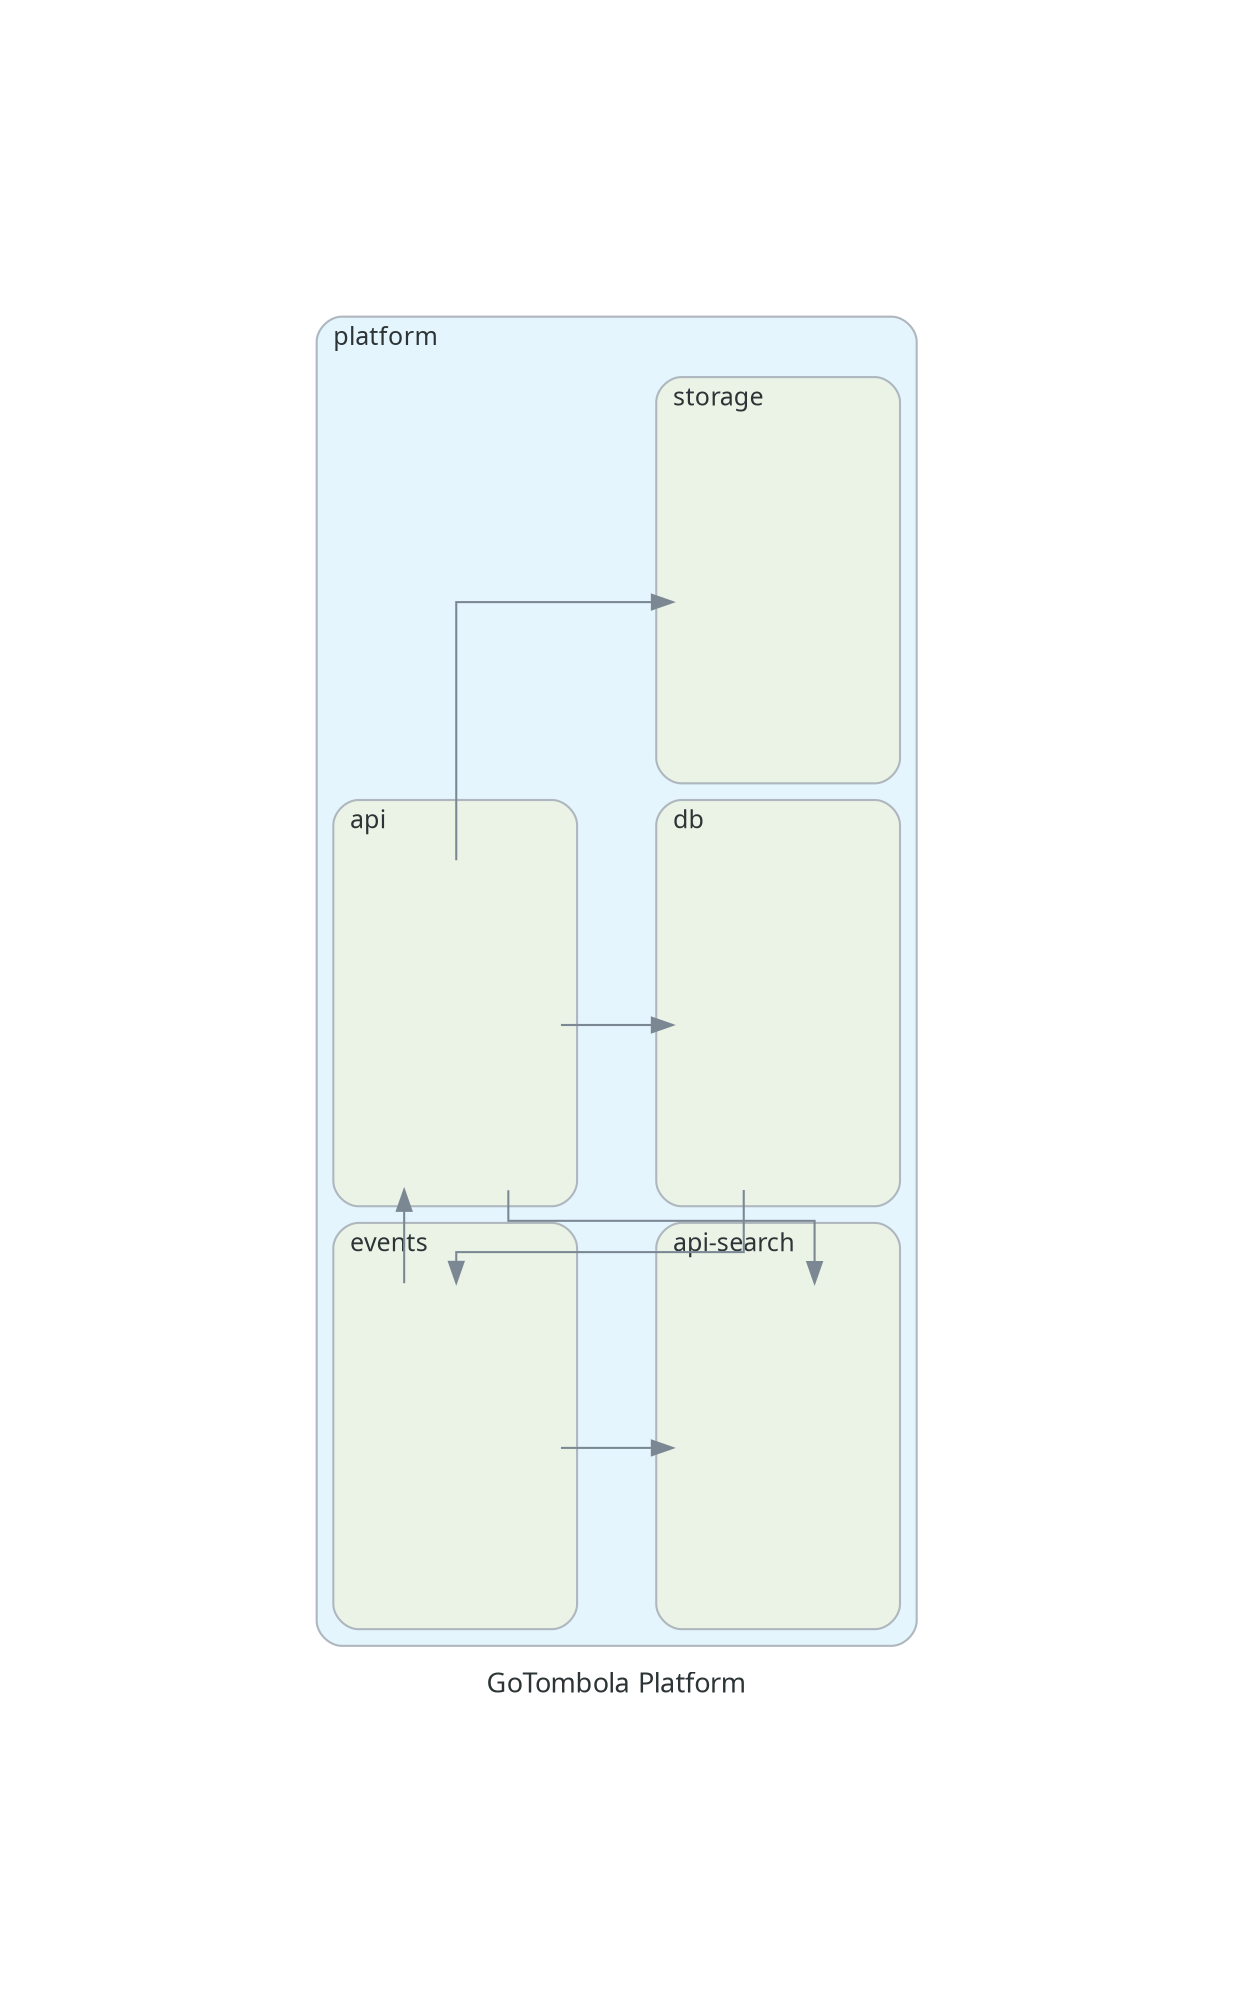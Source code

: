 digraph root {
	fontcolor="#2D3436";
	fontname="Sans-Serif";
	fontsize=13;
	label="GoTombola Platform";
	nodesep=0.6;
	pad=2;
	rankdir=LR;
	ranksep=0.75;
	splines=ortho;
	tcmaclel->cyhbrxti[ color="#7B8894", dir=forward, fontcolor="#2D3436", fontname="Sans-Serif", fontsize=13 ];
	spcoolig->owwawkok[ color="#7B8894", dir=forward, fontcolor="#2D3436", fontname="Sans-Serif", fontsize=13 ];
	tcmaclel->kfyytihm[ color="#7B8894", dir=forward, fontcolor="#2D3436", fontname="Sans-Serif", fontsize=13 ];
	kfyytihm->spcoolig[ color="#7B8894", dir=forward, fontcolor="#2D3436", fontname="Sans-Serif", fontsize=13 ];
	spcoolig->tcmaclel[ color="#7B8894", dir=forward, fontcolor="#2D3436", fontname="Sans-Serif", fontsize=13 ];
	tcmaclel->owwawkok[ color="#7B8894", dir=forward, fontcolor="#2D3436", fontname="Sans-Serif", fontsize=13 ];
	subgraph cluster_platform {
	bgcolor="#E5F5FD";
	fontcolor="#2D3436";
	fontname="Sans-Serif";
	fontsize=12;
	label=platform;
	labeljust=l;
	pencolor="#AEB6BE";
	shape=box;
	style=rounded;
	subgraph "clusterapi-search" {
	bgcolor="#EBF3E7";
	fontcolor="#2D3436";
	fontname="Sans-Serif";
	fontsize=12;
	label="api-search";
	labeljust=l;
	pencolor="#AEB6BE";
	shape=box;
	style=rounded;
	owwawkok [ fixedsize=true, fontcolor=white, fontname="Sans-Serif", fontsize=0, height=2.1999999999999997, image="assets/custom/aws-opensearch-cluster.png", imagescale=true, label=_, labelloc=none, shape=none, style=rounded, width=1.4 ];

}
;
	subgraph "clusterlambda-layers" {
	bgcolor="#EBF3E7";
	fontcolor="#2D3436";
	fontname="Sans-Serif";
	fontsize=12;
	label="lambda-layers";
	labeljust=l;
	pencolor="#AEB6BE";
	shape=box;
	style=rounded;

}
;
	subgraph clusterapi {
	bgcolor="#EBF3E7";
	fontcolor="#2D3436";
	fontname="Sans-Serif";
	fontsize=12;
	label=api;
	labeljust=l;
	pencolor="#AEB6BE";
	shape=box;
	style=rounded;
	tcmaclel [ fixedsize=true, fontcolor=white, fontname="Sans-Serif", fontsize=0, height=2.1999999999999997, image="assets/aws/compute/lambda.png", imagescale=true, label=_, labelloc=none, shape=none, style=rounded, width=1.4 ];

}
;
	subgraph clusterdb {
	bgcolor="#EBF3E7";
	fontcolor="#2D3436";
	fontname="Sans-Serif";
	fontsize=12;
	label=db;
	labeljust=l;
	pencolor="#AEB6BE";
	shape=box;
	style=rounded;
	kfyytihm [ fixedsize=true, fontcolor=white, fontname="Sans-Serif", fontsize=0, height=2.1999999999999997, image="assets/aws/database/dynamodb-table.png", imagescale=true, label=_, labelloc=none, shape=none, style=rounded, width=1.4 ];

}
;
	subgraph clusterevents {
	bgcolor="#EBF3E7";
	fontcolor="#2D3436";
	fontname="Sans-Serif";
	fontsize=12;
	label=events;
	labeljust=l;
	pencolor="#AEB6BE";
	shape=box;
	style=rounded;
	spcoolig [ fixedsize=true, fontcolor=white, fontname="Sans-Serif", fontsize=0, height=2.1999999999999997, image="assets/aws/compute/lambda.png", imagescale=true, label=_, labelloc=none, shape=none, style=rounded, width=1.4 ];

}
;
	subgraph clusterstorage {
	bgcolor="#EBF3E7";
	fontcolor="#2D3436";
	fontname="Sans-Serif";
	fontsize=12;
	label=storage;
	labeljust=l;
	pencolor="#AEB6BE";
	shape=box;
	style=rounded;
	cyhbrxti [ fixedsize=true, fontcolor=white, fontname="Sans-Serif", fontsize=0, height=2.1999999999999997, image="assets/aws/storage/simple-storage-service-s3.png", imagescale=true, label=_, labelloc=none, shape=none, style=rounded, width=1.4 ];

}
;

}
;

}
